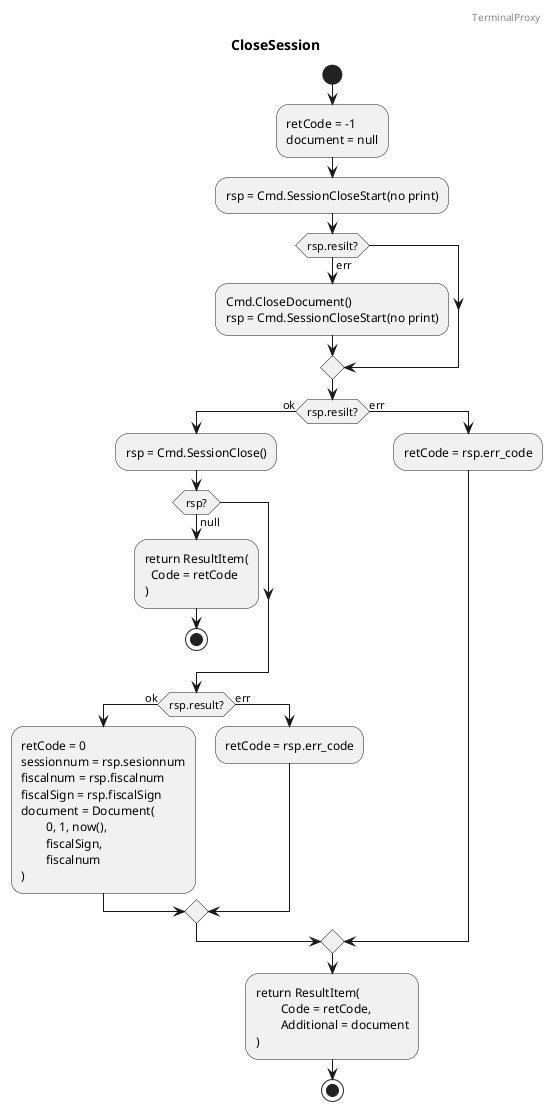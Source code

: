 @startuml

header TerminalProxy

title CloseSession

start
:retCode = -1
document = null;

:rsp = Cmd.SessionCloseStart(no print);
if (rsp.resilt?) then (err)
	:Cmd.CloseDocument()
	rsp = Cmd.SessionCloseStart(no print);
endif
if (rsp.resilt?) then (ok)
	:rsp = Cmd.SessionClose();
	if (rsp?) then (null)
		:return ResultItem(
		  Code = retCode
		);
		stop
	endif;
	if (rsp.result?) then (ok)
			:retCode = 0
			sessionnum = rsp.sesionnum
			fiscalnum = rsp.fiscalnum
			fiscalSign = rsp.fiscalSign
			document = Document(
				0, 1, now(),
				fiscalSign,
				fiscalnum
			);
	else (err)
		:retCode = rsp.err_code;
	endif
else (err)
	:retCode = rsp.err_code;
endif
:return ResultItem(
	Code = retCode,
	Additional = document
);
stop

@enduml
